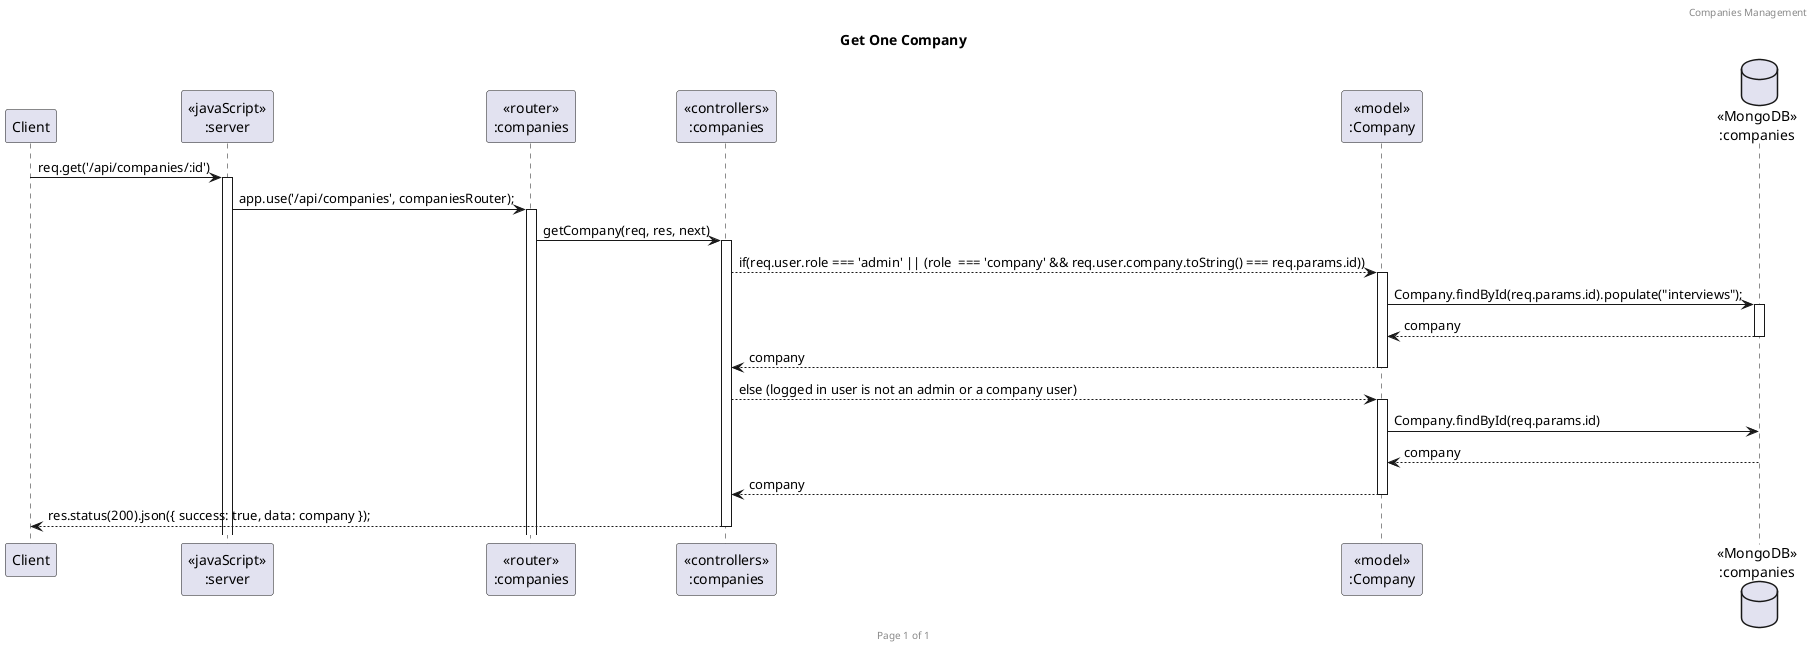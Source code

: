 @startuml Get One Company

header Companies Management
footer Page %page% of %lastpage%
title "Get One Company"

participant "Client" as client
participant "<<javaScript>>\n:server" as server
participant "<<router>>\n:companies" as routerCompanies
participant "<<controllers>>\n:companies" as controllersCompanies
participant "<<model>>\n:Company" as modelCompany
database "<<MongoDB>>\n:companies" as CompanyDatabase

client->server ++: req.get('/api/companies/:id')
server->routerCompanies ++: app.use('/api/companies', companiesRouter);
routerCompanies -> controllersCompanies ++: getCompany(req, res, next)
' Perform a check to see if the user is an admin or a company
' If the user is an admin or a company, then get the company
controllersCompanies-->modelCompany ++: if(req.user.role === 'admin' || (role  === 'company' && req.user.company.toString() === req.params.id))
modelCompany->CompanyDatabase ++: Company.findById(req.params.id).populate("interviews");
CompanyDatabase-->modelCompany --: company
modelCompany-->controllersCompanies --: company
' else
controllersCompanies-->modelCompany ++: else (logged in user is not an admin or a company user)
modelCompany->CompanyDatabase : Company.findById(req.params.id)
CompanyDatabase-->modelCompany --: company
modelCompany-->controllersCompanies --: company
controllersCompanies-->client --: res.status(200).json({ success: true, data: company });
@enduml